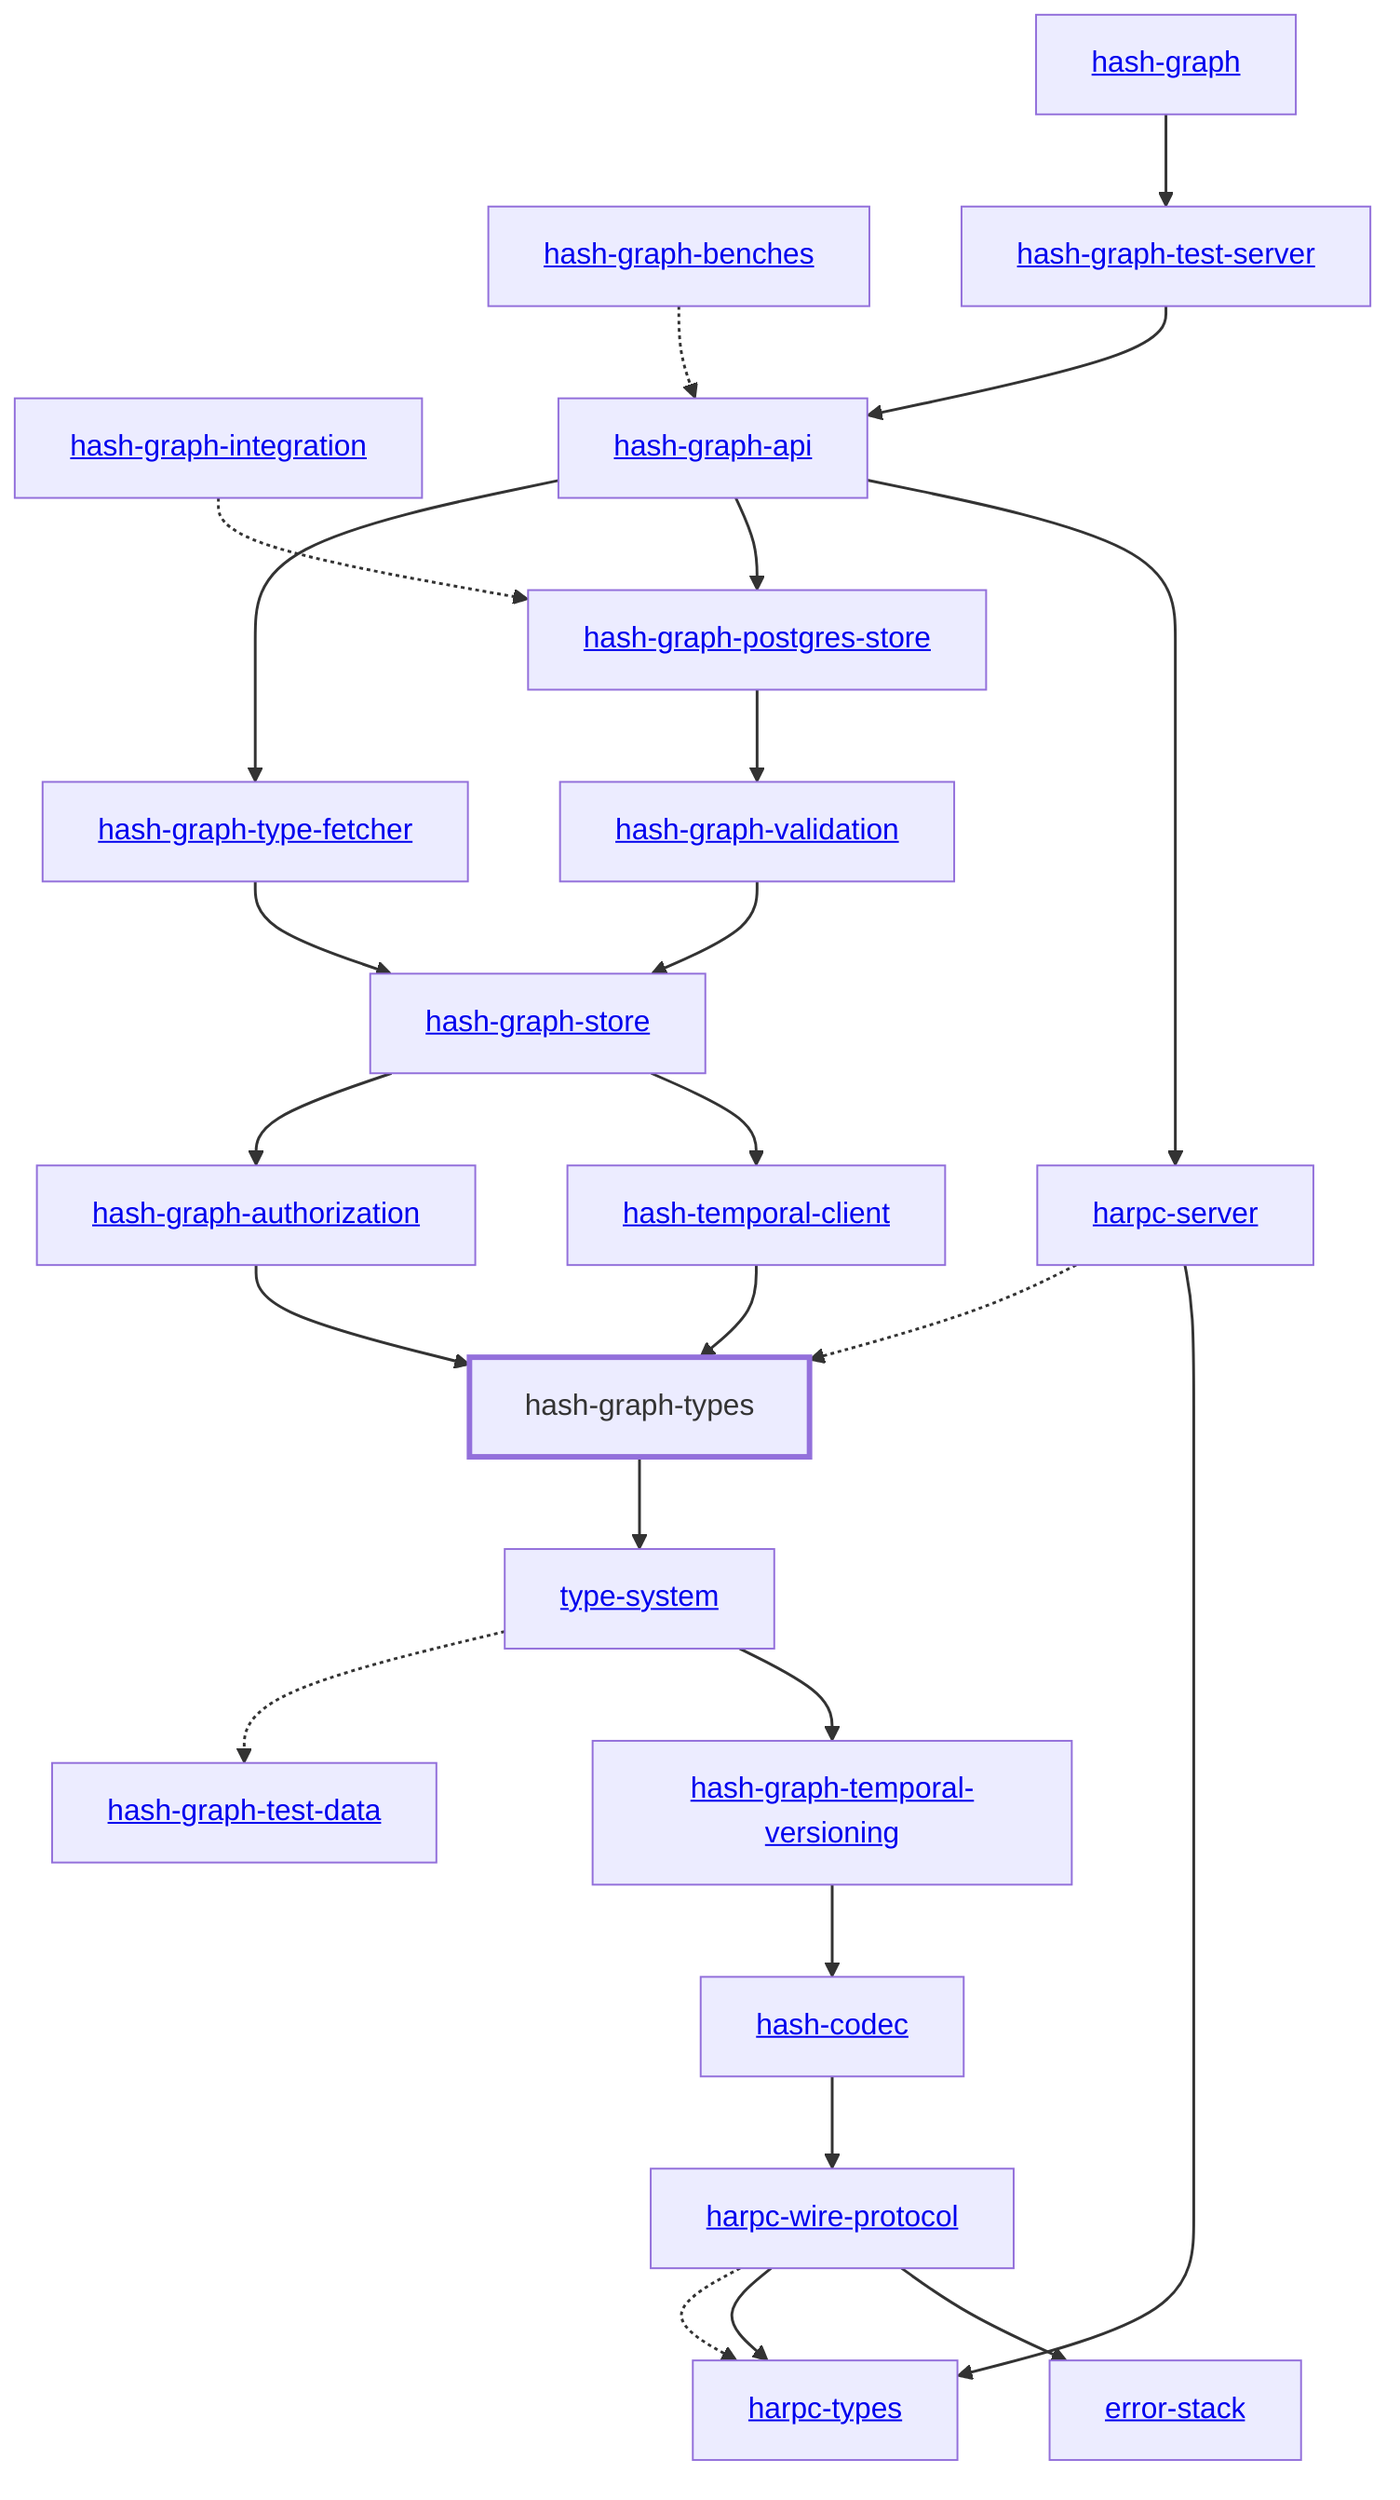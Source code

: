 graph TD
    linkStyle default stroke-width:1.5px
    classDef default stroke-width:1px
    classDef root stroke-width:3px
    classDef dev stroke-width:1px
    classDef build stroke-width:1px
    %% Legend
    %% --> : Normal dependency
    %% -.-> : Dev dependency
    %% ---> : Build dependency
    0[<a href="../hash_graph_authorization/index.html">hash-graph-authorization</a>]
    1[<a href="../hash_graph_benches/index.html">hash-graph-benches</a>]
    2[<a href="../hash_graph_integration/index.html">hash-graph-integration</a>]
    3[<a href="../hash_graph_validation/index.html">hash-graph-validation</a>]
    4[<a href="../hash_temporal_client/index.html">hash-temporal-client</a>]
    5[<a href="../hash_graph_postgres_store/index.html">hash-graph-postgres-store</a>]
    6[<a href="../hash_graph_store/index.html">hash-graph-store</a>]
    7[<a href="../error_stack/index.html">error-stack</a>]
    8[<a href="../hash_graph_temporal_versioning/index.html">hash-graph-temporal-versioning</a>]
    9[<a href="../hash_graph_test_data/index.html">hash-graph-test-data</a>]
    10[<a href="../hash_graph_test_server/index.html">hash-graph-test-server</a>]
    11[<a href="../type_system/index.html">type-system</a>]
    12[<a href="../harpc_server/index.html">harpc-server</a>]
    13[<a href="../hash_graph_type_fetcher/index.html">hash-graph-type-fetcher</a>]
    14[hash-graph-types]
    class 14 root
    15[<a href="../harpc_types/index.html">harpc-types</a>]
    16[<a href="../harpc_wire_protocol/index.html">harpc-wire-protocol</a>]
    17[<a href="../hash_codec/index.html">hash-codec</a>]
    18[<a href="../hash_graph/index.html">hash-graph</a>]
    19[<a href="../hash_graph_api/index.html">hash-graph-api</a>]
    11 --> 8
    8 --> 17
    6 --> 4
    10 --> 19
    4 --> 14
    12 --> 15
    5 --> 3
    6 --> 0
    12 -.-> 14
    13 --> 6
    14 --> 11
    16 --> 7
    16 --> 15
    16 -.-> 15
    17 --> 16
    18 --> 10
    19 --> 12
    19 --> 5
    19 --> 13
    0 --> 14
    1 -.-> 19
    2 -.-> 5
    11 -.-> 9
    3 --> 6